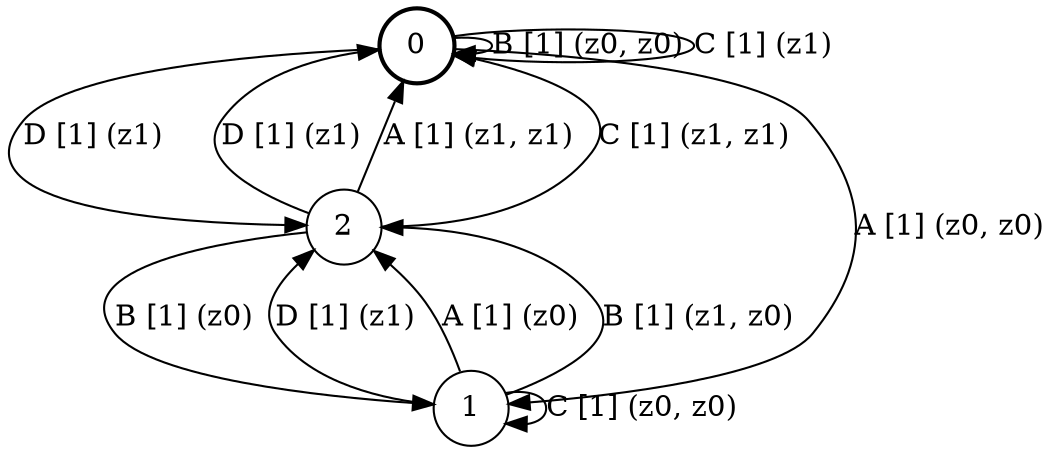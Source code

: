 # generated file, don't try to modify
# command: dot -Tpng <filename> > tree.png
digraph Automaton {
    node [shape = circle];
    0 [style = "bold"];
    0 -> 2 [label = "D [1] (z1) "];
    0 -> 1 [label = "A [1] (z0, z0) "];
    0 -> 0 [label = "B [1] (z0, z0) "];
    0 -> 0 [label = "C [1] (z1) "];
    1 -> 2 [label = "D [1] (z1) "];
    1 -> 2 [label = "A [1] (z0) "];
    1 -> 2 [label = "B [1] (z1, z0) "];
    1 -> 1 [label = "C [1] (z0, z0) "];
    2 -> 0 [label = "D [1] (z1) "];
    2 -> 0 [label = "A [1] (z1, z1) "];
    2 -> 1 [label = "B [1] (z0) "];
    2 -> 0 [label = "C [1] (z1, z1) "];
}
